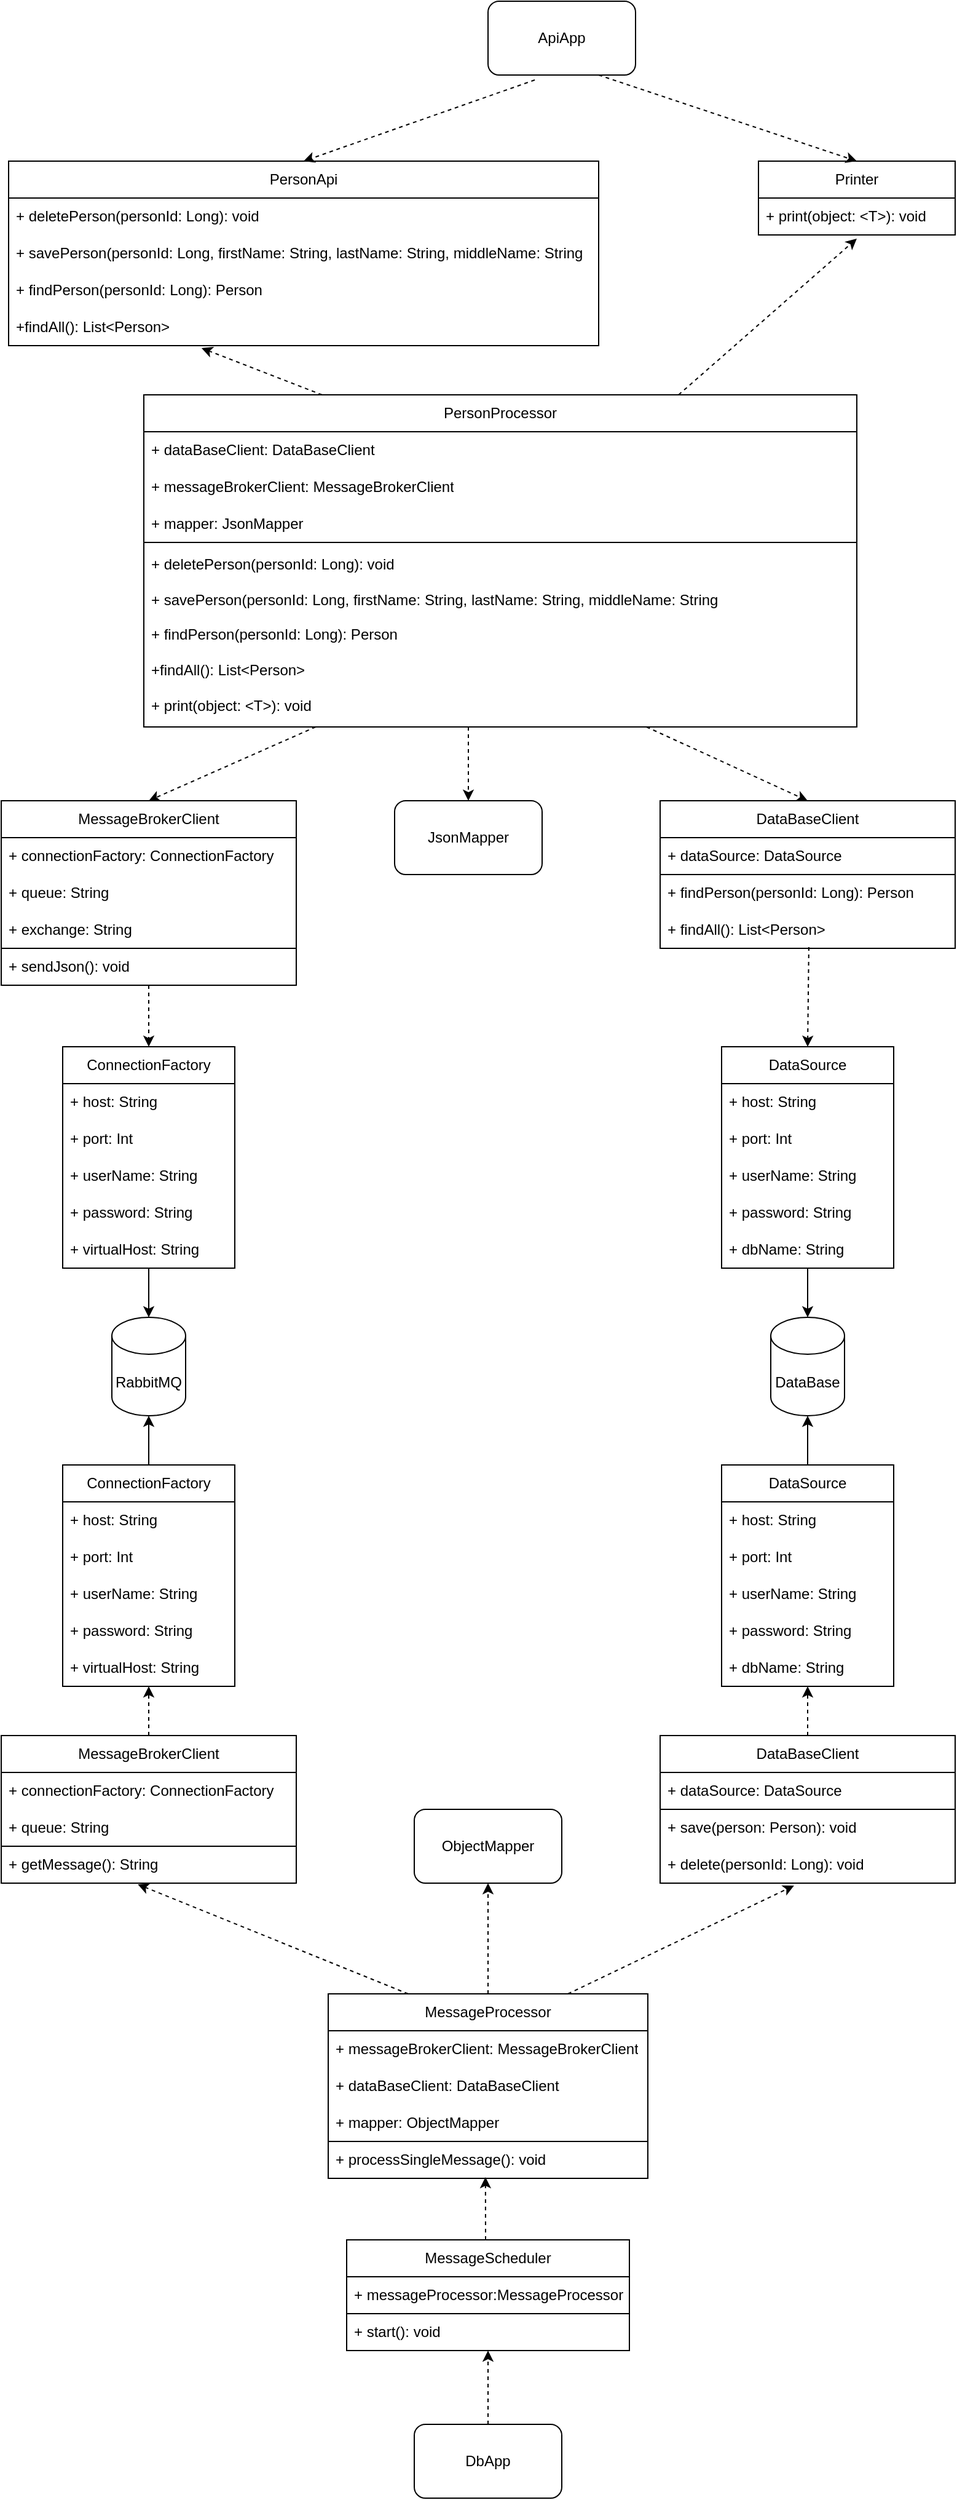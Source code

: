 <mxfile version="21.1.2" type="device">
  <diagram name="Страница 1" id="-P6gbOxJJy1J6utzuR9m">
    <mxGraphModel dx="1066" dy="1772" grid="1" gridSize="10" guides="1" tooltips="1" connect="1" arrows="1" fold="1" page="1" pageScale="1" pageWidth="827" pageHeight="1169" math="0" shadow="0">
      <root>
        <mxCell id="0" />
        <mxCell id="1" parent="0" />
        <mxCell id="lsH93bqC5HRhtQzN4ICv-4" value="RabbitMQ" style="shape=cylinder3;whiteSpace=wrap;html=1;boundedLbl=1;backgroundOutline=1;size=15;" parent="1" vertex="1">
          <mxGeometry x="116" y="70" width="60" height="80" as="geometry" />
        </mxCell>
        <mxCell id="lsH93bqC5HRhtQzN4ICv-5" value="DataBase" style="shape=cylinder3;whiteSpace=wrap;html=1;boundedLbl=1;backgroundOutline=1;size=15;" parent="1" vertex="1">
          <mxGeometry x="652" y="70" width="60" height="80" as="geometry" />
        </mxCell>
        <mxCell id="lsH93bqC5HRhtQzN4ICv-6" value="ApiApp" style="rounded=1;whiteSpace=wrap;html=1;" parent="1" vertex="1">
          <mxGeometry x="422" y="-1000" width="120" height="60" as="geometry" />
        </mxCell>
        <mxCell id="lsH93bqC5HRhtQzN4ICv-9" value="DbApp" style="rounded=1;whiteSpace=wrap;html=1;" parent="1" vertex="1">
          <mxGeometry x="362" y="970" width="120" height="60" as="geometry" />
        </mxCell>
        <mxCell id="lsH93bqC5HRhtQzN4ICv-12" value="JsonMapper" style="rounded=1;whiteSpace=wrap;html=1;" parent="1" vertex="1">
          <mxGeometry x="346" y="-350" width="120" height="60" as="geometry" />
        </mxCell>
        <mxCell id="lsH93bqC5HRhtQzN4ICv-24" value="MessageProcessor" style="swimlane;fontStyle=0;childLayout=stackLayout;horizontal=1;startSize=30;horizontalStack=0;resizeParent=1;resizeParentMax=0;resizeLast=0;collapsible=1;marginBottom=0;whiteSpace=wrap;html=1;" parent="1" vertex="1">
          <mxGeometry x="292" y="620" width="260" height="150" as="geometry" />
        </mxCell>
        <mxCell id="lsH93bqC5HRhtQzN4ICv-25" value="+ messageBrokerClient:&amp;nbsp;MessageBrokerClient" style="text;strokeColor=none;fillColor=none;align=left;verticalAlign=middle;spacingLeft=4;spacingRight=4;overflow=hidden;points=[[0,0.5],[1,0.5]];portConstraint=eastwest;rotatable=0;whiteSpace=wrap;html=1;" parent="lsH93bqC5HRhtQzN4ICv-24" vertex="1">
          <mxGeometry y="30" width="260" height="30" as="geometry" />
        </mxCell>
        <mxCell id="lsH93bqC5HRhtQzN4ICv-26" value="+ dataBaseClient: DataBaseClient" style="text;strokeColor=none;fillColor=none;align=left;verticalAlign=middle;spacingLeft=4;spacingRight=4;overflow=hidden;points=[[0,0.5],[1,0.5]];portConstraint=eastwest;rotatable=0;whiteSpace=wrap;html=1;" parent="lsH93bqC5HRhtQzN4ICv-24" vertex="1">
          <mxGeometry y="60" width="260" height="30" as="geometry" />
        </mxCell>
        <mxCell id="lsH93bqC5HRhtQzN4ICv-103" value="+ mapper: ObjectMapper" style="text;strokeColor=none;fillColor=none;align=left;verticalAlign=middle;spacingLeft=4;spacingRight=4;overflow=hidden;points=[[0,0.5],[1,0.5]];portConstraint=eastwest;rotatable=0;whiteSpace=wrap;html=1;" parent="lsH93bqC5HRhtQzN4ICv-24" vertex="1">
          <mxGeometry y="90" width="260" height="30" as="geometry" />
        </mxCell>
        <mxCell id="lsH93bqC5HRhtQzN4ICv-27" value="+ processSingleMessage(): void" style="text;strokeColor=default;fillColor=none;align=left;verticalAlign=middle;spacingLeft=4;spacingRight=4;overflow=hidden;points=[[0,0.5],[1,0.5]];portConstraint=eastwest;rotatable=0;whiteSpace=wrap;html=1;" parent="lsH93bqC5HRhtQzN4ICv-24" vertex="1">
          <mxGeometry y="120" width="260" height="30" as="geometry" />
        </mxCell>
        <mxCell id="lsH93bqC5HRhtQzN4ICv-37" value="" style="edgeStyle=orthogonalEdgeStyle;rounded=0;orthogonalLoop=1;jettySize=auto;html=1;" parent="1" source="lsH93bqC5HRhtQzN4ICv-29" target="lsH93bqC5HRhtQzN4ICv-4" edge="1">
          <mxGeometry relative="1" as="geometry" />
        </mxCell>
        <mxCell id="lsH93bqC5HRhtQzN4ICv-29" value="ConnectionFactory" style="swimlane;fontStyle=0;childLayout=stackLayout;horizontal=1;startSize=30;horizontalStack=0;resizeParent=1;resizeParentMax=0;resizeLast=0;collapsible=1;marginBottom=0;whiteSpace=wrap;html=1;" parent="1" vertex="1">
          <mxGeometry x="76" y="-150" width="140" height="180" as="geometry">
            <mxRectangle x="150" y="100" width="140" height="30" as="alternateBounds" />
          </mxGeometry>
        </mxCell>
        <mxCell id="lsH93bqC5HRhtQzN4ICv-30" value="+ host: String" style="text;strokeColor=none;fillColor=none;align=left;verticalAlign=middle;spacingLeft=4;spacingRight=4;overflow=hidden;points=[[0,0.5],[1,0.5]];portConstraint=eastwest;rotatable=0;whiteSpace=wrap;html=1;" parent="lsH93bqC5HRhtQzN4ICv-29" vertex="1">
          <mxGeometry y="30" width="140" height="30" as="geometry" />
        </mxCell>
        <mxCell id="lsH93bqC5HRhtQzN4ICv-31" value="+ port: Int" style="text;strokeColor=none;fillColor=none;align=left;verticalAlign=middle;spacingLeft=4;spacingRight=4;overflow=hidden;points=[[0,0.5],[1,0.5]];portConstraint=eastwest;rotatable=0;whiteSpace=wrap;html=1;" parent="lsH93bqC5HRhtQzN4ICv-29" vertex="1">
          <mxGeometry y="60" width="140" height="30" as="geometry" />
        </mxCell>
        <mxCell id="lsH93bqC5HRhtQzN4ICv-32" value="+ userName: String" style="text;strokeColor=none;fillColor=none;align=left;verticalAlign=middle;spacingLeft=4;spacingRight=4;overflow=hidden;points=[[0,0.5],[1,0.5]];portConstraint=eastwest;rotatable=0;whiteSpace=wrap;html=1;" parent="lsH93bqC5HRhtQzN4ICv-29" vertex="1">
          <mxGeometry y="90" width="140" height="30" as="geometry" />
        </mxCell>
        <mxCell id="lsH93bqC5HRhtQzN4ICv-34" value="+ password: String" style="text;strokeColor=none;fillColor=none;align=left;verticalAlign=middle;spacingLeft=4;spacingRight=4;overflow=hidden;points=[[0,0.5],[1,0.5]];portConstraint=eastwest;rotatable=0;whiteSpace=wrap;html=1;" parent="lsH93bqC5HRhtQzN4ICv-29" vertex="1">
          <mxGeometry y="120" width="140" height="30" as="geometry" />
        </mxCell>
        <mxCell id="lsH93bqC5HRhtQzN4ICv-36" value="+ virtualHost: String" style="text;strokeColor=none;fillColor=none;align=left;verticalAlign=middle;spacingLeft=4;spacingRight=4;overflow=hidden;points=[[0,0.5],[1,0.5]];portConstraint=eastwest;rotatable=0;whiteSpace=wrap;html=1;" parent="lsH93bqC5HRhtQzN4ICv-29" vertex="1">
          <mxGeometry y="150" width="140" height="30" as="geometry" />
        </mxCell>
        <mxCell id="lsH93bqC5HRhtQzN4ICv-38" value="MessageBrokerClient" style="swimlane;fontStyle=0;childLayout=stackLayout;horizontal=1;startSize=30;horizontalStack=0;resizeParent=1;resizeParentMax=0;resizeLast=0;collapsible=1;marginBottom=0;whiteSpace=wrap;html=1;" parent="1" vertex="1">
          <mxGeometry x="26" y="-350" width="240" height="150" as="geometry" />
        </mxCell>
        <mxCell id="lsH93bqC5HRhtQzN4ICv-39" value="+ connectionFactory:&amp;nbsp;ConnectionFactory" style="text;strokeColor=none;fillColor=none;align=left;verticalAlign=middle;spacingLeft=4;spacingRight=4;overflow=hidden;points=[[0,0.5],[1,0.5]];portConstraint=eastwest;rotatable=0;whiteSpace=wrap;html=1;" parent="lsH93bqC5HRhtQzN4ICv-38" vertex="1">
          <mxGeometry y="30" width="240" height="30" as="geometry" />
        </mxCell>
        <mxCell id="lsH93bqC5HRhtQzN4ICv-40" value="+ queue: String" style="text;strokeColor=none;fillColor=none;align=left;verticalAlign=middle;spacingLeft=4;spacingRight=4;overflow=hidden;points=[[0,0.5],[1,0.5]];portConstraint=eastwest;rotatable=0;whiteSpace=wrap;html=1;" parent="lsH93bqC5HRhtQzN4ICv-38" vertex="1">
          <mxGeometry y="60" width="240" height="30" as="geometry" />
        </mxCell>
        <mxCell id="lsH93bqC5HRhtQzN4ICv-41" value="+&amp;nbsp;exchange: String" style="text;strokeColor=none;fillColor=none;align=left;verticalAlign=middle;spacingLeft=4;spacingRight=4;overflow=hidden;points=[[0,0.5],[1,0.5]];portConstraint=eastwest;rotatable=0;whiteSpace=wrap;html=1;" parent="lsH93bqC5HRhtQzN4ICv-38" vertex="1">
          <mxGeometry y="90" width="240" height="30" as="geometry" />
        </mxCell>
        <mxCell id="lsH93bqC5HRhtQzN4ICv-45" value="+ sendJson(): void" style="text;strokeColor=default;fillColor=none;align=left;verticalAlign=middle;spacingLeft=4;spacingRight=4;overflow=hidden;points=[[0,0.5],[1,0.5]];portConstraint=eastwest;rotatable=0;whiteSpace=wrap;html=1;" parent="lsH93bqC5HRhtQzN4ICv-38" vertex="1">
          <mxGeometry y="120" width="240" height="30" as="geometry" />
        </mxCell>
        <mxCell id="lsH93bqC5HRhtQzN4ICv-44" value="" style="endArrow=classic;html=1;rounded=0;entryX=0.5;entryY=0;entryDx=0;entryDy=0;dashed=1;exitX=0.5;exitY=1;exitDx=0;exitDy=0;exitPerimeter=0;" parent="1" source="lsH93bqC5HRhtQzN4ICv-45" target="lsH93bqC5HRhtQzN4ICv-29" edge="1">
          <mxGeometry width="50" height="50" relative="1" as="geometry">
            <mxPoint x="146" y="-230" as="sourcePoint" />
            <mxPoint x="366" y="-180" as="targetPoint" />
          </mxGeometry>
        </mxCell>
        <mxCell id="lsH93bqC5HRhtQzN4ICv-46" value="DataSource" style="swimlane;fontStyle=0;childLayout=stackLayout;horizontal=1;startSize=30;horizontalStack=0;resizeParent=1;resizeParentMax=0;resizeLast=0;collapsible=1;marginBottom=0;whiteSpace=wrap;html=1;" parent="1" vertex="1">
          <mxGeometry x="612" y="-150" width="140" height="180" as="geometry">
            <mxRectangle x="150" y="100" width="140" height="30" as="alternateBounds" />
          </mxGeometry>
        </mxCell>
        <mxCell id="lsH93bqC5HRhtQzN4ICv-47" value="+ host: String" style="text;strokeColor=none;fillColor=none;align=left;verticalAlign=middle;spacingLeft=4;spacingRight=4;overflow=hidden;points=[[0,0.5],[1,0.5]];portConstraint=eastwest;rotatable=0;whiteSpace=wrap;html=1;" parent="lsH93bqC5HRhtQzN4ICv-46" vertex="1">
          <mxGeometry y="30" width="140" height="30" as="geometry" />
        </mxCell>
        <mxCell id="lsH93bqC5HRhtQzN4ICv-48" value="+ port: Int" style="text;strokeColor=none;fillColor=none;align=left;verticalAlign=middle;spacingLeft=4;spacingRight=4;overflow=hidden;points=[[0,0.5],[1,0.5]];portConstraint=eastwest;rotatable=0;whiteSpace=wrap;html=1;" parent="lsH93bqC5HRhtQzN4ICv-46" vertex="1">
          <mxGeometry y="60" width="140" height="30" as="geometry" />
        </mxCell>
        <mxCell id="lsH93bqC5HRhtQzN4ICv-49" value="+ userName: String" style="text;strokeColor=none;fillColor=none;align=left;verticalAlign=middle;spacingLeft=4;spacingRight=4;overflow=hidden;points=[[0,0.5],[1,0.5]];portConstraint=eastwest;rotatable=0;whiteSpace=wrap;html=1;" parent="lsH93bqC5HRhtQzN4ICv-46" vertex="1">
          <mxGeometry y="90" width="140" height="30" as="geometry" />
        </mxCell>
        <mxCell id="lsH93bqC5HRhtQzN4ICv-50" value="+ password: String" style="text;strokeColor=none;fillColor=none;align=left;verticalAlign=middle;spacingLeft=4;spacingRight=4;overflow=hidden;points=[[0,0.5],[1,0.5]];portConstraint=eastwest;rotatable=0;whiteSpace=wrap;html=1;" parent="lsH93bqC5HRhtQzN4ICv-46" vertex="1">
          <mxGeometry y="120" width="140" height="30" as="geometry" />
        </mxCell>
        <mxCell id="lsH93bqC5HRhtQzN4ICv-51" value="+ dbName: String" style="text;strokeColor=none;fillColor=none;align=left;verticalAlign=middle;spacingLeft=4;spacingRight=4;overflow=hidden;points=[[0,0.5],[1,0.5]];portConstraint=eastwest;rotatable=0;whiteSpace=wrap;html=1;" parent="lsH93bqC5HRhtQzN4ICv-46" vertex="1">
          <mxGeometry y="150" width="140" height="30" as="geometry" />
        </mxCell>
        <mxCell id="lsH93bqC5HRhtQzN4ICv-53" value="" style="endArrow=classic;html=1;rounded=0;entryX=0.5;entryY=0;entryDx=0;entryDy=0;entryPerimeter=0;" parent="1" target="lsH93bqC5HRhtQzN4ICv-5" edge="1">
          <mxGeometry width="50" height="50" relative="1" as="geometry">
            <mxPoint x="682" y="30" as="sourcePoint" />
            <mxPoint x="482" y="-80" as="targetPoint" />
          </mxGeometry>
        </mxCell>
        <mxCell id="lsH93bqC5HRhtQzN4ICv-54" value="DataBaseClient" style="swimlane;fontStyle=0;childLayout=stackLayout;horizontal=1;startSize=30;horizontalStack=0;resizeParent=1;resizeParentMax=0;resizeLast=0;collapsible=1;marginBottom=0;whiteSpace=wrap;html=1;" parent="1" vertex="1">
          <mxGeometry x="562" y="-350" width="240" height="120" as="geometry" />
        </mxCell>
        <mxCell id="lsH93bqC5HRhtQzN4ICv-55" value="+ dataSource:&amp;nbsp;DataSource" style="text;strokeColor=default;fillColor=none;align=left;verticalAlign=middle;spacingLeft=4;spacingRight=4;overflow=hidden;points=[[0,0.5],[1,0.5]];portConstraint=eastwest;rotatable=0;whiteSpace=wrap;html=1;" parent="lsH93bqC5HRhtQzN4ICv-54" vertex="1">
          <mxGeometry y="30" width="240" height="30" as="geometry" />
        </mxCell>
        <mxCell id="lsH93bqC5HRhtQzN4ICv-56" value="+&amp;nbsp;findPerson(personId: Long): Person" style="text;strokeColor=none;fillColor=none;align=left;verticalAlign=middle;spacingLeft=4;spacingRight=4;overflow=hidden;points=[[0,0.5],[1,0.5]];portConstraint=eastwest;rotatable=0;whiteSpace=wrap;html=1;" parent="lsH93bqC5HRhtQzN4ICv-54" vertex="1">
          <mxGeometry y="60" width="240" height="30" as="geometry" />
        </mxCell>
        <mxCell id="lsH93bqC5HRhtQzN4ICv-57" value="+ findAll(): List&amp;lt;Person&amp;gt;" style="text;strokeColor=none;fillColor=none;align=left;verticalAlign=middle;spacingLeft=4;spacingRight=4;overflow=hidden;points=[[0,0.5],[1,0.5]];portConstraint=eastwest;rotatable=0;whiteSpace=wrap;html=1;" parent="lsH93bqC5HRhtQzN4ICv-54" vertex="1">
          <mxGeometry y="90" width="240" height="30" as="geometry" />
        </mxCell>
        <mxCell id="lsH93bqC5HRhtQzN4ICv-59" value="" style="endArrow=classic;html=1;rounded=0;entryX=0.5;entryY=0;entryDx=0;entryDy=0;dashed=1;exitX=0.504;exitY=0.967;exitDx=0;exitDy=0;exitPerimeter=0;" parent="1" source="lsH93bqC5HRhtQzN4ICv-57" target="lsH93bqC5HRhtQzN4ICv-46" edge="1">
          <mxGeometry width="50" height="50" relative="1" as="geometry">
            <mxPoint x="682" y="-200" as="sourcePoint" />
            <mxPoint x="272" y="-140" as="targetPoint" />
          </mxGeometry>
        </mxCell>
        <mxCell id="lsH93bqC5HRhtQzN4ICv-60" value="PersonProcessor&lt;span style=&quot;color: rgb(31, 35, 40); font-family: ui-monospace, SFMono-Regular, &amp;quot;SF Mono&amp;quot;, Menlo, Consolas, &amp;quot;Liberation Mono&amp;quot;, monospace; text-align: start; background-color: rgb(255, 255, 255);&quot;&gt;&lt;/span&gt;" style="swimlane;fontStyle=0;childLayout=stackLayout;horizontal=1;startSize=30;horizontalStack=0;resizeParent=1;resizeParentMax=0;resizeLast=0;collapsible=1;marginBottom=0;whiteSpace=wrap;html=1;" parent="1" vertex="1">
          <mxGeometry x="142" y="-680" width="580" height="270" as="geometry" />
        </mxCell>
        <mxCell id="lsH93bqC5HRhtQzN4ICv-61" value="+ dataBaseClient: DataBaseClient" style="text;strokeColor=none;fillColor=none;align=left;verticalAlign=middle;spacingLeft=4;spacingRight=4;overflow=hidden;points=[[0,0.5],[1,0.5]];portConstraint=eastwest;rotatable=0;whiteSpace=wrap;html=1;" parent="lsH93bqC5HRhtQzN4ICv-60" vertex="1">
          <mxGeometry y="30" width="580" height="30" as="geometry" />
        </mxCell>
        <mxCell id="lsH93bqC5HRhtQzN4ICv-62" value="+ messageBrokerClient:&amp;nbsp;MessageBrokerClient" style="text;strokeColor=none;fillColor=none;align=left;verticalAlign=middle;spacingLeft=4;spacingRight=4;overflow=hidden;points=[[0,0.5],[1,0.5]];portConstraint=eastwest;rotatable=0;whiteSpace=wrap;html=1;" parent="lsH93bqC5HRhtQzN4ICv-60" vertex="1">
          <mxGeometry y="60" width="580" height="30" as="geometry" />
        </mxCell>
        <mxCell id="lsH93bqC5HRhtQzN4ICv-63" value="+ mapper: JsonMapper" style="text;strokeColor=none;fillColor=none;align=left;verticalAlign=middle;spacingLeft=4;spacingRight=4;overflow=hidden;points=[[0,0.5],[1,0.5]];portConstraint=eastwest;rotatable=0;whiteSpace=wrap;html=1;" parent="lsH93bqC5HRhtQzN4ICv-60" vertex="1">
          <mxGeometry y="90" width="580" height="30" as="geometry" />
        </mxCell>
        <mxCell id="lsH93bqC5HRhtQzN4ICv-64" value="+ deletePerson(personId: Long): void&lt;br&gt;&lt;br&gt;+ savePerson(personId: Long, firstName: String, lastName: String, middleName: String&lt;br&gt;&lt;br&gt;+ findPerson(personId: Long): Person&lt;br&gt;&lt;br&gt;+findAll(): List&amp;lt;Person&amp;gt;&lt;br&gt;&lt;br&gt;+ print(object: &amp;lt;T&amp;gt;): void" style="text;strokeColor=default;fillColor=none;align=left;verticalAlign=middle;spacingLeft=4;spacingRight=4;overflow=hidden;points=[[0,0.5],[1,0.5]];portConstraint=eastwest;rotatable=0;whiteSpace=wrap;html=1;" parent="lsH93bqC5HRhtQzN4ICv-60" vertex="1">
          <mxGeometry y="120" width="580" height="150" as="geometry" />
        </mxCell>
        <mxCell id="lsH93bqC5HRhtQzN4ICv-65" value="" style="endArrow=classic;html=1;rounded=0;exitX=0.241;exitY=1;exitDx=0;exitDy=0;exitPerimeter=0;entryX=0.5;entryY=0;entryDx=0;entryDy=0;dashed=1;" parent="1" source="lsH93bqC5HRhtQzN4ICv-64" target="lsH93bqC5HRhtQzN4ICv-38" edge="1">
          <mxGeometry width="50" height="50" relative="1" as="geometry">
            <mxPoint x="382" y="-190" as="sourcePoint" />
            <mxPoint x="432" y="-240" as="targetPoint" />
          </mxGeometry>
        </mxCell>
        <mxCell id="lsH93bqC5HRhtQzN4ICv-66" value="" style="endArrow=classic;html=1;rounded=0;entryX=0.5;entryY=0;entryDx=0;entryDy=0;dashed=1;" parent="1" target="lsH93bqC5HRhtQzN4ICv-12" edge="1">
          <mxGeometry width="50" height="50" relative="1" as="geometry">
            <mxPoint x="406" y="-410" as="sourcePoint" />
            <mxPoint x="432" y="-240" as="targetPoint" />
          </mxGeometry>
        </mxCell>
        <mxCell id="lsH93bqC5HRhtQzN4ICv-67" value="" style="endArrow=classic;html=1;rounded=0;entryX=0.5;entryY=0;entryDx=0;entryDy=0;exitX=0.705;exitY=1;exitDx=0;exitDy=0;exitPerimeter=0;dashed=1;" parent="1" source="lsH93bqC5HRhtQzN4ICv-64" target="lsH93bqC5HRhtQzN4ICv-54" edge="1">
          <mxGeometry width="50" height="50" relative="1" as="geometry">
            <mxPoint x="382" y="-190" as="sourcePoint" />
            <mxPoint x="432" y="-240" as="targetPoint" />
          </mxGeometry>
        </mxCell>
        <mxCell id="lsH93bqC5HRhtQzN4ICv-68" value="PersonApi" style="swimlane;fontStyle=0;childLayout=stackLayout;horizontal=1;startSize=30;horizontalStack=0;resizeParent=1;resizeParentMax=0;resizeLast=0;collapsible=1;marginBottom=0;whiteSpace=wrap;html=1;" parent="1" vertex="1">
          <mxGeometry x="32" y="-870" width="480" height="150" as="geometry" />
        </mxCell>
        <mxCell id="lsH93bqC5HRhtQzN4ICv-69" value="+ deletePerson(personId: Long): void" style="text;strokeColor=none;fillColor=none;align=left;verticalAlign=middle;spacingLeft=4;spacingRight=4;overflow=hidden;points=[[0,0.5],[1,0.5]];portConstraint=eastwest;rotatable=0;whiteSpace=wrap;html=1;" parent="lsH93bqC5HRhtQzN4ICv-68" vertex="1">
          <mxGeometry y="30" width="480" height="30" as="geometry" />
        </mxCell>
        <mxCell id="lsH93bqC5HRhtQzN4ICv-70" value="+ savePerson(personId: Long, firstName: String, lastName: String, middleName: String" style="text;strokeColor=none;fillColor=none;align=left;verticalAlign=middle;spacingLeft=4;spacingRight=4;overflow=hidden;points=[[0,0.5],[1,0.5]];portConstraint=eastwest;rotatable=0;whiteSpace=wrap;html=1;" parent="lsH93bqC5HRhtQzN4ICv-68" vertex="1">
          <mxGeometry y="60" width="480" height="30" as="geometry" />
        </mxCell>
        <mxCell id="lsH93bqC5HRhtQzN4ICv-71" value="+ findPerson(personId: Long): Person" style="text;strokeColor=none;fillColor=none;align=left;verticalAlign=middle;spacingLeft=4;spacingRight=4;overflow=hidden;points=[[0,0.5],[1,0.5]];portConstraint=eastwest;rotatable=0;whiteSpace=wrap;html=1;" parent="lsH93bqC5HRhtQzN4ICv-68" vertex="1">
          <mxGeometry y="90" width="480" height="30" as="geometry" />
        </mxCell>
        <mxCell id="lsH93bqC5HRhtQzN4ICv-72" value="+findAll(): List&amp;lt;Person&amp;gt;" style="text;strokeColor=none;fillColor=none;align=left;verticalAlign=middle;spacingLeft=4;spacingRight=4;overflow=hidden;points=[[0,0.5],[1,0.5]];portConstraint=eastwest;rotatable=0;whiteSpace=wrap;html=1;" parent="lsH93bqC5HRhtQzN4ICv-68" vertex="1">
          <mxGeometry y="120" width="480" height="30" as="geometry" />
        </mxCell>
        <mxCell id="lsH93bqC5HRhtQzN4ICv-74" value="" style="endArrow=classic;html=1;rounded=0;entryX=0.5;entryY=0;entryDx=0;entryDy=0;exitX=0.317;exitY=1.067;exitDx=0;exitDy=0;dashed=1;exitPerimeter=0;" parent="1" source="lsH93bqC5HRhtQzN4ICv-6" target="lsH93bqC5HRhtQzN4ICv-68" edge="1">
          <mxGeometry width="50" height="50" relative="1" as="geometry">
            <mxPoint x="382" y="-720" as="sourcePoint" />
            <mxPoint x="432" y="-770" as="targetPoint" />
          </mxGeometry>
        </mxCell>
        <mxCell id="lsH93bqC5HRhtQzN4ICv-76" value="" style="endArrow=classic;html=1;rounded=0;exitX=0.25;exitY=0;exitDx=0;exitDy=0;dashed=1;entryX=0.327;entryY=1.067;entryDx=0;entryDy=0;entryPerimeter=0;" parent="1" source="lsH93bqC5HRhtQzN4ICv-60" target="lsH93bqC5HRhtQzN4ICv-72" edge="1">
          <mxGeometry width="50" height="50" relative="1" as="geometry">
            <mxPoint x="412" y="-650" as="sourcePoint" />
            <mxPoint x="432" y="-720" as="targetPoint" />
          </mxGeometry>
        </mxCell>
        <mxCell id="lsH93bqC5HRhtQzN4ICv-89" value="" style="edgeStyle=orthogonalEdgeStyle;rounded=0;orthogonalLoop=1;jettySize=auto;html=1;" parent="1" source="lsH93bqC5HRhtQzN4ICv-77" target="lsH93bqC5HRhtQzN4ICv-4" edge="1">
          <mxGeometry relative="1" as="geometry" />
        </mxCell>
        <mxCell id="lsH93bqC5HRhtQzN4ICv-77" value="ConnectionFactory" style="swimlane;fontStyle=0;childLayout=stackLayout;horizontal=1;startSize=30;horizontalStack=0;resizeParent=1;resizeParentMax=0;resizeLast=0;collapsible=1;marginBottom=0;whiteSpace=wrap;html=1;" parent="1" vertex="1">
          <mxGeometry x="76" y="190" width="140" height="180" as="geometry">
            <mxRectangle x="150" y="100" width="140" height="30" as="alternateBounds" />
          </mxGeometry>
        </mxCell>
        <mxCell id="lsH93bqC5HRhtQzN4ICv-78" value="+ host: String" style="text;strokeColor=none;fillColor=none;align=left;verticalAlign=middle;spacingLeft=4;spacingRight=4;overflow=hidden;points=[[0,0.5],[1,0.5]];portConstraint=eastwest;rotatable=0;whiteSpace=wrap;html=1;" parent="lsH93bqC5HRhtQzN4ICv-77" vertex="1">
          <mxGeometry y="30" width="140" height="30" as="geometry" />
        </mxCell>
        <mxCell id="lsH93bqC5HRhtQzN4ICv-79" value="+ port: Int" style="text;strokeColor=none;fillColor=none;align=left;verticalAlign=middle;spacingLeft=4;spacingRight=4;overflow=hidden;points=[[0,0.5],[1,0.5]];portConstraint=eastwest;rotatable=0;whiteSpace=wrap;html=1;" parent="lsH93bqC5HRhtQzN4ICv-77" vertex="1">
          <mxGeometry y="60" width="140" height="30" as="geometry" />
        </mxCell>
        <mxCell id="lsH93bqC5HRhtQzN4ICv-80" value="+ userName: String" style="text;strokeColor=none;fillColor=none;align=left;verticalAlign=middle;spacingLeft=4;spacingRight=4;overflow=hidden;points=[[0,0.5],[1,0.5]];portConstraint=eastwest;rotatable=0;whiteSpace=wrap;html=1;" parent="lsH93bqC5HRhtQzN4ICv-77" vertex="1">
          <mxGeometry y="90" width="140" height="30" as="geometry" />
        </mxCell>
        <mxCell id="lsH93bqC5HRhtQzN4ICv-81" value="+ password: String" style="text;strokeColor=none;fillColor=none;align=left;verticalAlign=middle;spacingLeft=4;spacingRight=4;overflow=hidden;points=[[0,0.5],[1,0.5]];portConstraint=eastwest;rotatable=0;whiteSpace=wrap;html=1;" parent="lsH93bqC5HRhtQzN4ICv-77" vertex="1">
          <mxGeometry y="120" width="140" height="30" as="geometry" />
        </mxCell>
        <mxCell id="lsH93bqC5HRhtQzN4ICv-82" value="+ virtualHost: String" style="text;strokeColor=none;fillColor=none;align=left;verticalAlign=middle;spacingLeft=4;spacingRight=4;overflow=hidden;points=[[0,0.5],[1,0.5]];portConstraint=eastwest;rotatable=0;whiteSpace=wrap;html=1;" parent="lsH93bqC5HRhtQzN4ICv-77" vertex="1">
          <mxGeometry y="150" width="140" height="30" as="geometry" />
        </mxCell>
        <mxCell id="lsH93bqC5HRhtQzN4ICv-90" value="" style="edgeStyle=orthogonalEdgeStyle;rounded=0;orthogonalLoop=1;jettySize=auto;html=1;" parent="1" source="lsH93bqC5HRhtQzN4ICv-83" target="lsH93bqC5HRhtQzN4ICv-5" edge="1">
          <mxGeometry relative="1" as="geometry" />
        </mxCell>
        <mxCell id="lsH93bqC5HRhtQzN4ICv-83" value="DataSource" style="swimlane;fontStyle=0;childLayout=stackLayout;horizontal=1;startSize=30;horizontalStack=0;resizeParent=1;resizeParentMax=0;resizeLast=0;collapsible=1;marginBottom=0;whiteSpace=wrap;html=1;" parent="1" vertex="1">
          <mxGeometry x="612" y="190" width="140" height="180" as="geometry">
            <mxRectangle x="150" y="100" width="140" height="30" as="alternateBounds" />
          </mxGeometry>
        </mxCell>
        <mxCell id="lsH93bqC5HRhtQzN4ICv-84" value="+ host: String" style="text;strokeColor=none;fillColor=none;align=left;verticalAlign=middle;spacingLeft=4;spacingRight=4;overflow=hidden;points=[[0,0.5],[1,0.5]];portConstraint=eastwest;rotatable=0;whiteSpace=wrap;html=1;" parent="lsH93bqC5HRhtQzN4ICv-83" vertex="1">
          <mxGeometry y="30" width="140" height="30" as="geometry" />
        </mxCell>
        <mxCell id="lsH93bqC5HRhtQzN4ICv-85" value="+ port: Int" style="text;strokeColor=none;fillColor=none;align=left;verticalAlign=middle;spacingLeft=4;spacingRight=4;overflow=hidden;points=[[0,0.5],[1,0.5]];portConstraint=eastwest;rotatable=0;whiteSpace=wrap;html=1;" parent="lsH93bqC5HRhtQzN4ICv-83" vertex="1">
          <mxGeometry y="60" width="140" height="30" as="geometry" />
        </mxCell>
        <mxCell id="lsH93bqC5HRhtQzN4ICv-86" value="+ userName: String" style="text;strokeColor=none;fillColor=none;align=left;verticalAlign=middle;spacingLeft=4;spacingRight=4;overflow=hidden;points=[[0,0.5],[1,0.5]];portConstraint=eastwest;rotatable=0;whiteSpace=wrap;html=1;" parent="lsH93bqC5HRhtQzN4ICv-83" vertex="1">
          <mxGeometry y="90" width="140" height="30" as="geometry" />
        </mxCell>
        <mxCell id="lsH93bqC5HRhtQzN4ICv-87" value="+ password: String" style="text;strokeColor=none;fillColor=none;align=left;verticalAlign=middle;spacingLeft=4;spacingRight=4;overflow=hidden;points=[[0,0.5],[1,0.5]];portConstraint=eastwest;rotatable=0;whiteSpace=wrap;html=1;" parent="lsH93bqC5HRhtQzN4ICv-83" vertex="1">
          <mxGeometry y="120" width="140" height="30" as="geometry" />
        </mxCell>
        <mxCell id="lsH93bqC5HRhtQzN4ICv-88" value="+ dbName: String" style="text;strokeColor=none;fillColor=none;align=left;verticalAlign=middle;spacingLeft=4;spacingRight=4;overflow=hidden;points=[[0,0.5],[1,0.5]];portConstraint=eastwest;rotatable=0;whiteSpace=wrap;html=1;" parent="lsH93bqC5HRhtQzN4ICv-83" vertex="1">
          <mxGeometry y="150" width="140" height="30" as="geometry" />
        </mxCell>
        <mxCell id="lsH93bqC5HRhtQzN4ICv-91" value="ObjectMapper" style="rounded=1;whiteSpace=wrap;html=1;" parent="1" vertex="1">
          <mxGeometry x="362" y="470" width="120" height="60" as="geometry" />
        </mxCell>
        <mxCell id="lsH93bqC5HRhtQzN4ICv-92" value="MessageBrokerClient" style="swimlane;fontStyle=0;childLayout=stackLayout;horizontal=1;startSize=30;horizontalStack=0;resizeParent=1;resizeParentMax=0;resizeLast=0;collapsible=1;marginBottom=0;whiteSpace=wrap;html=1;" parent="1" vertex="1">
          <mxGeometry x="26" y="410" width="240" height="120" as="geometry" />
        </mxCell>
        <mxCell id="lsH93bqC5HRhtQzN4ICv-93" value="+ connectionFactory:&amp;nbsp;ConnectionFactory" style="text;strokeColor=none;fillColor=none;align=left;verticalAlign=middle;spacingLeft=4;spacingRight=4;overflow=hidden;points=[[0,0.5],[1,0.5]];portConstraint=eastwest;rotatable=0;whiteSpace=wrap;html=1;" parent="lsH93bqC5HRhtQzN4ICv-92" vertex="1">
          <mxGeometry y="30" width="240" height="30" as="geometry" />
        </mxCell>
        <mxCell id="lsH93bqC5HRhtQzN4ICv-94" value="+ queue: String" style="text;strokeColor=none;fillColor=none;align=left;verticalAlign=middle;spacingLeft=4;spacingRight=4;overflow=hidden;points=[[0,0.5],[1,0.5]];portConstraint=eastwest;rotatable=0;whiteSpace=wrap;html=1;" parent="lsH93bqC5HRhtQzN4ICv-92" vertex="1">
          <mxGeometry y="60" width="240" height="30" as="geometry" />
        </mxCell>
        <mxCell id="lsH93bqC5HRhtQzN4ICv-96" value="+ getMessage(): String" style="text;strokeColor=default;fillColor=none;align=left;verticalAlign=middle;spacingLeft=4;spacingRight=4;overflow=hidden;points=[[0,0.5],[1,0.5]];portConstraint=eastwest;rotatable=0;whiteSpace=wrap;html=1;" parent="lsH93bqC5HRhtQzN4ICv-92" vertex="1">
          <mxGeometry y="90" width="240" height="30" as="geometry" />
        </mxCell>
        <mxCell id="lsH93bqC5HRhtQzN4ICv-97" value="DataBaseClient" style="swimlane;fontStyle=0;childLayout=stackLayout;horizontal=1;startSize=30;horizontalStack=0;resizeParent=1;resizeParentMax=0;resizeLast=0;collapsible=1;marginBottom=0;whiteSpace=wrap;html=1;" parent="1" vertex="1">
          <mxGeometry x="562" y="410" width="240" height="120" as="geometry" />
        </mxCell>
        <mxCell id="lsH93bqC5HRhtQzN4ICv-98" value="+ dataSource:&amp;nbsp;DataSource" style="text;strokeColor=default;fillColor=none;align=left;verticalAlign=middle;spacingLeft=4;spacingRight=4;overflow=hidden;points=[[0,0.5],[1,0.5]];portConstraint=eastwest;rotatable=0;whiteSpace=wrap;html=1;" parent="lsH93bqC5HRhtQzN4ICv-97" vertex="1">
          <mxGeometry y="30" width="240" height="30" as="geometry" />
        </mxCell>
        <mxCell id="lsH93bqC5HRhtQzN4ICv-99" value="+ save(person: Person): void" style="text;strokeColor=none;fillColor=none;align=left;verticalAlign=middle;spacingLeft=4;spacingRight=4;overflow=hidden;points=[[0,0.5],[1,0.5]];portConstraint=eastwest;rotatable=0;whiteSpace=wrap;html=1;" parent="lsH93bqC5HRhtQzN4ICv-97" vertex="1">
          <mxGeometry y="60" width="240" height="30" as="geometry" />
        </mxCell>
        <mxCell id="lsH93bqC5HRhtQzN4ICv-100" value="+ delete(personId: Long): void" style="text;strokeColor=none;fillColor=none;align=left;verticalAlign=middle;spacingLeft=4;spacingRight=4;overflow=hidden;points=[[0,0.5],[1,0.5]];portConstraint=eastwest;rotatable=0;whiteSpace=wrap;html=1;" parent="lsH93bqC5HRhtQzN4ICv-97" vertex="1">
          <mxGeometry y="90" width="240" height="30" as="geometry" />
        </mxCell>
        <mxCell id="lsH93bqC5HRhtQzN4ICv-101" value="" style="endArrow=classic;html=1;rounded=0;exitX=0.5;exitY=0;exitDx=0;exitDy=0;entryX=0.5;entryY=1;entryDx=0;entryDy=0;entryPerimeter=0;dashed=1;" parent="1" source="lsH93bqC5HRhtQzN4ICv-92" target="lsH93bqC5HRhtQzN4ICv-82" edge="1">
          <mxGeometry width="50" height="50" relative="1" as="geometry">
            <mxPoint x="382" y="400" as="sourcePoint" />
            <mxPoint x="432" y="350" as="targetPoint" />
          </mxGeometry>
        </mxCell>
        <mxCell id="lsH93bqC5HRhtQzN4ICv-102" value="" style="endArrow=classic;html=1;rounded=0;exitX=0.5;exitY=0;exitDx=0;exitDy=0;dashed=1;" parent="1" source="lsH93bqC5HRhtQzN4ICv-97" target="lsH93bqC5HRhtQzN4ICv-88" edge="1">
          <mxGeometry width="50" height="50" relative="1" as="geometry">
            <mxPoint x="156" y="420" as="sourcePoint" />
            <mxPoint x="156" y="380" as="targetPoint" />
          </mxGeometry>
        </mxCell>
        <mxCell id="lsH93bqC5HRhtQzN4ICv-104" value="" style="endArrow=classic;html=1;rounded=0;exitX=0.25;exitY=0;exitDx=0;exitDy=0;entryX=0.463;entryY=1.033;entryDx=0;entryDy=0;entryPerimeter=0;dashed=1;" parent="1" source="lsH93bqC5HRhtQzN4ICv-24" target="lsH93bqC5HRhtQzN4ICv-96" edge="1">
          <mxGeometry width="50" height="50" relative="1" as="geometry">
            <mxPoint x="382" y="600" as="sourcePoint" />
            <mxPoint x="432" y="550" as="targetPoint" />
          </mxGeometry>
        </mxCell>
        <mxCell id="lsH93bqC5HRhtQzN4ICv-105" value="" style="endArrow=classic;html=1;rounded=0;exitX=0.5;exitY=0;exitDx=0;exitDy=0;entryX=0.5;entryY=1;entryDx=0;entryDy=0;dashed=1;" parent="1" source="lsH93bqC5HRhtQzN4ICv-24" target="lsH93bqC5HRhtQzN4ICv-91" edge="1">
          <mxGeometry width="50" height="50" relative="1" as="geometry">
            <mxPoint x="382" y="630" as="sourcePoint" />
            <mxPoint x="147" y="541" as="targetPoint" />
          </mxGeometry>
        </mxCell>
        <mxCell id="lsH93bqC5HRhtQzN4ICv-106" value="" style="endArrow=classic;html=1;rounded=0;exitX=0.75;exitY=0;exitDx=0;exitDy=0;entryX=0.454;entryY=1.067;entryDx=0;entryDy=0;dashed=1;entryPerimeter=0;" parent="1" source="lsH93bqC5HRhtQzN4ICv-24" target="lsH93bqC5HRhtQzN4ICv-100" edge="1">
          <mxGeometry width="50" height="50" relative="1" as="geometry">
            <mxPoint x="432" y="630" as="sourcePoint" />
            <mxPoint x="432" y="540" as="targetPoint" />
          </mxGeometry>
        </mxCell>
        <mxCell id="lsH93bqC5HRhtQzN4ICv-107" value="" style="endArrow=classic;html=1;rounded=0;exitX=0.5;exitY=0;exitDx=0;exitDy=0;dashed=1;" parent="1" source="lsH93bqC5HRhtQzN4ICv-9" edge="1">
          <mxGeometry width="50" height="50" relative="1" as="geometry">
            <mxPoint x="442" y="780" as="sourcePoint" />
            <mxPoint x="422" y="910" as="targetPoint" />
          </mxGeometry>
        </mxCell>
        <mxCell id="lsH93bqC5HRhtQzN4ICv-113" value="Printer" style="swimlane;fontStyle=0;childLayout=stackLayout;horizontal=1;startSize=30;horizontalStack=0;resizeParent=1;resizeParentMax=0;resizeLast=0;collapsible=1;marginBottom=0;whiteSpace=wrap;html=1;" parent="1" vertex="1">
          <mxGeometry x="642" y="-870" width="160" height="60" as="geometry" />
        </mxCell>
        <mxCell id="lsH93bqC5HRhtQzN4ICv-114" value="+ print(object: &amp;lt;T&amp;gt;): void" style="text;strokeColor=none;fillColor=none;align=left;verticalAlign=middle;spacingLeft=4;spacingRight=4;overflow=hidden;points=[[0,0.5],[1,0.5]];portConstraint=eastwest;rotatable=0;whiteSpace=wrap;html=1;" parent="lsH93bqC5HRhtQzN4ICv-113" vertex="1">
          <mxGeometry y="30" width="160" height="30" as="geometry" />
        </mxCell>
        <mxCell id="lsH93bqC5HRhtQzN4ICv-117" value="" style="endArrow=classic;html=1;rounded=0;exitX=0.75;exitY=1;exitDx=0;exitDy=0;entryX=0.5;entryY=0;entryDx=0;entryDy=0;dashed=1;" parent="1" source="lsH93bqC5HRhtQzN4ICv-6" target="lsH93bqC5HRhtQzN4ICv-113" edge="1">
          <mxGeometry width="50" height="50" relative="1" as="geometry">
            <mxPoint x="382" y="-720" as="sourcePoint" />
            <mxPoint x="432" y="-770" as="targetPoint" />
          </mxGeometry>
        </mxCell>
        <mxCell id="lsH93bqC5HRhtQzN4ICv-118" value="" style="endArrow=classic;html=1;rounded=0;exitX=0.75;exitY=0;exitDx=0;exitDy=0;dashed=1;entryX=0.5;entryY=1.1;entryDx=0;entryDy=0;entryPerimeter=0;" parent="1" source="lsH93bqC5HRhtQzN4ICv-60" target="lsH93bqC5HRhtQzN4ICv-114" edge="1">
          <mxGeometry width="50" height="50" relative="1" as="geometry">
            <mxPoint x="297" y="-670" as="sourcePoint" />
            <mxPoint x="199" y="-708" as="targetPoint" />
          </mxGeometry>
        </mxCell>
        <mxCell id="L6auBDo3chHeJ-80CqYp-1" value="MessageScheduler" style="swimlane;fontStyle=0;childLayout=stackLayout;horizontal=1;startSize=30;horizontalStack=0;resizeParent=1;resizeParentMax=0;resizeLast=0;collapsible=1;marginBottom=0;whiteSpace=wrap;html=1;" vertex="1" parent="1">
          <mxGeometry x="307" y="820" width="230" height="90" as="geometry" />
        </mxCell>
        <mxCell id="L6auBDo3chHeJ-80CqYp-2" value="+ messageProcessor:MessageProcessor" style="text;strokeColor=none;fillColor=none;align=left;verticalAlign=middle;spacingLeft=4;spacingRight=4;overflow=hidden;points=[[0,0.5],[1,0.5]];portConstraint=eastwest;rotatable=0;whiteSpace=wrap;html=1;" vertex="1" parent="L6auBDo3chHeJ-80CqYp-1">
          <mxGeometry y="30" width="230" height="30" as="geometry" />
        </mxCell>
        <mxCell id="L6auBDo3chHeJ-80CqYp-4" value="+ start(): void" style="text;strokeColor=default;fillColor=none;align=left;verticalAlign=middle;spacingLeft=4;spacingRight=4;overflow=hidden;points=[[0,0.5],[1,0.5]];portConstraint=eastwest;rotatable=0;whiteSpace=wrap;html=1;" vertex="1" parent="L6auBDo3chHeJ-80CqYp-1">
          <mxGeometry y="60" width="230" height="30" as="geometry" />
        </mxCell>
        <mxCell id="L6auBDo3chHeJ-80CqYp-5" value="" style="endArrow=classic;html=1;rounded=0;dashed=1;entryX=0.492;entryY=0.967;entryDx=0;entryDy=0;entryPerimeter=0;" edge="1" parent="1" target="lsH93bqC5HRhtQzN4ICv-27">
          <mxGeometry width="50" height="50" relative="1" as="geometry">
            <mxPoint x="420" y="820" as="sourcePoint" />
            <mxPoint x="432" y="920" as="targetPoint" />
          </mxGeometry>
        </mxCell>
      </root>
    </mxGraphModel>
  </diagram>
</mxfile>
